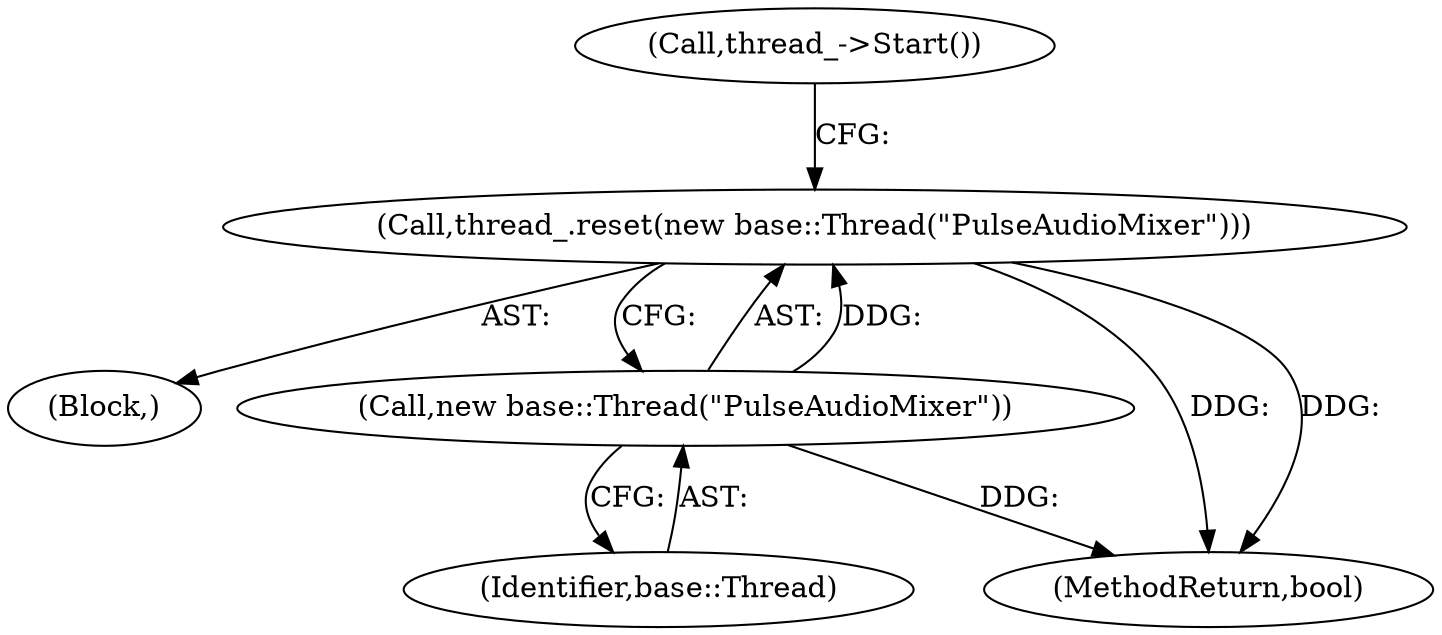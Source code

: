 digraph "1_Chrome_51dfe5e3b332bcea02fb4d4c7493ae841106dd9b_20@API" {
"1000114" [label="(Call,thread_.reset(new base::Thread(\"PulseAudioMixer\")))"];
"1000115" [label="(Call,new base::Thread(\"PulseAudioMixer\"))"];
"1000115" [label="(Call,new base::Thread(\"PulseAudioMixer\"))"];
"1000113" [label="(Block,)"];
"1000129" [label="(MethodReturn,bool)"];
"1000116" [label="(Identifier,base::Thread)"];
"1000114" [label="(Call,thread_.reset(new base::Thread(\"PulseAudioMixer\")))"];
"1000119" [label="(Call,thread_->Start())"];
"1000114" -> "1000113"  [label="AST: "];
"1000114" -> "1000115"  [label="CFG: "];
"1000115" -> "1000114"  [label="AST: "];
"1000119" -> "1000114"  [label="CFG: "];
"1000114" -> "1000129"  [label="DDG: "];
"1000114" -> "1000129"  [label="DDG: "];
"1000115" -> "1000114"  [label="DDG: "];
"1000115" -> "1000116"  [label="CFG: "];
"1000116" -> "1000115"  [label="AST: "];
"1000115" -> "1000129"  [label="DDG: "];
}

